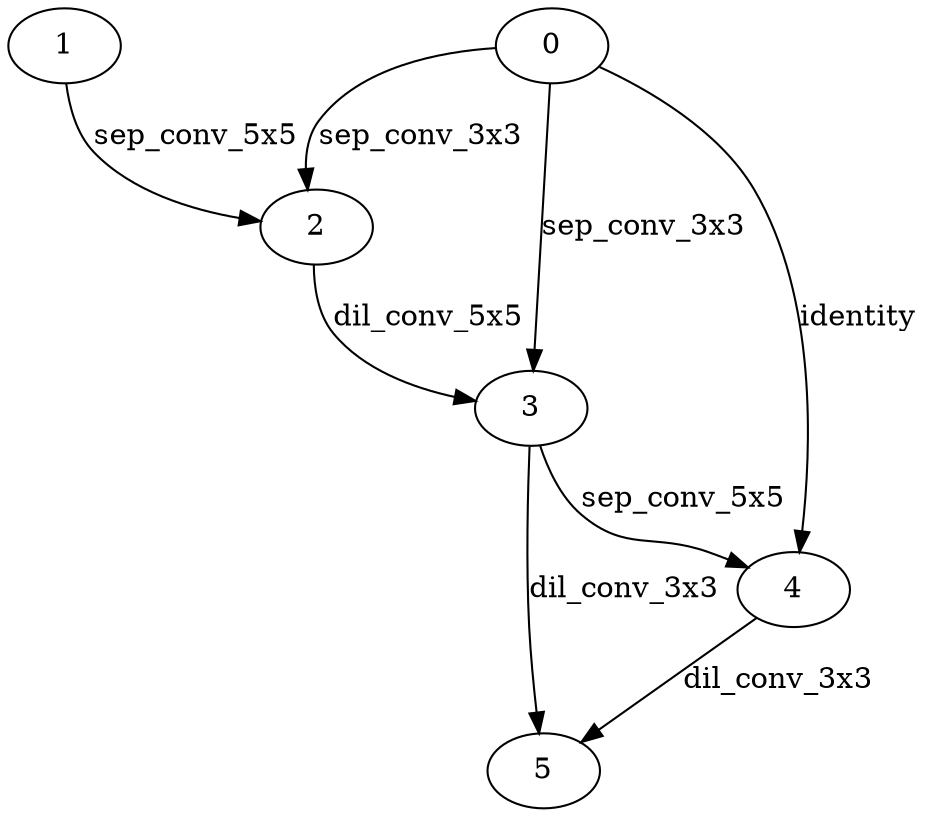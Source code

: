 digraph reduction_cell_47 {
	0 -> 2 [label=sep_conv_3x3]
	1 -> 2 [label=sep_conv_5x5]
	0 -> 3 [label=sep_conv_3x3]
	2 -> 3 [label=dil_conv_5x5]
	0 -> 4 [label=identity]
	3 -> 4 [label=sep_conv_5x5]
	4 -> 5 [label=dil_conv_3x3]
	3 -> 5 [label=dil_conv_3x3]
}
